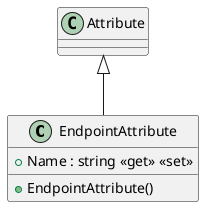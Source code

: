 @startuml EndpointAttribute
class EndpointAttribute  {
    + Name : string <<get>> <<set>>
    + EndpointAttribute()
}
Attribute <|-- EndpointAttribute
@enduml
